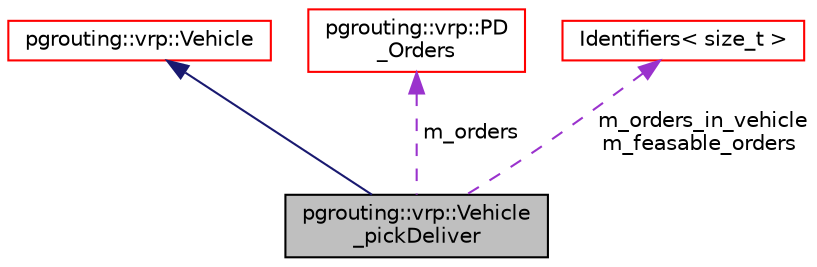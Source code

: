 digraph "pgrouting::vrp::Vehicle_pickDeliver"
{
 // LATEX_PDF_SIZE
  edge [fontname="Helvetica",fontsize="10",labelfontname="Helvetica",labelfontsize="10"];
  node [fontname="Helvetica",fontsize="10",shape=record];
  Node1 [label="pgrouting::vrp::Vehicle\l_pickDeliver",height=0.2,width=0.4,color="black", fillcolor="grey75", style="filled", fontcolor="black",tooltip=" "];
  Node2 -> Node1 [dir="back",color="midnightblue",fontsize="10",style="solid",fontname="Helvetica"];
  Node2 [label="pgrouting::vrp::Vehicle",height=0.2,width=0.4,color="red", fillcolor="white", style="filled",URL="$classpgrouting_1_1vrp_1_1Vehicle.html",tooltip="Vehicle with time windows."];
  Node24 -> Node1 [dir="back",color="darkorchid3",fontsize="10",style="dashed",label=" m_orders" ,fontname="Helvetica"];
  Node24 [label="pgrouting::vrp::PD\l_Orders",height=0.2,width=0.4,color="red", fillcolor="white", style="filled",URL="$classpgrouting_1_1vrp_1_1PD__Orders.html",tooltip=" "];
  Node9 -> Node1 [dir="back",color="darkorchid3",fontsize="10",style="dashed",label=" m_orders_in_vehicle\nm_feasable_orders" ,fontname="Helvetica"];
  Node9 [label="Identifiers\< size_t \>",height=0.2,width=0.4,color="red", fillcolor="white", style="filled",URL="$classIdentifiers.html",tooltip=" "];
}
